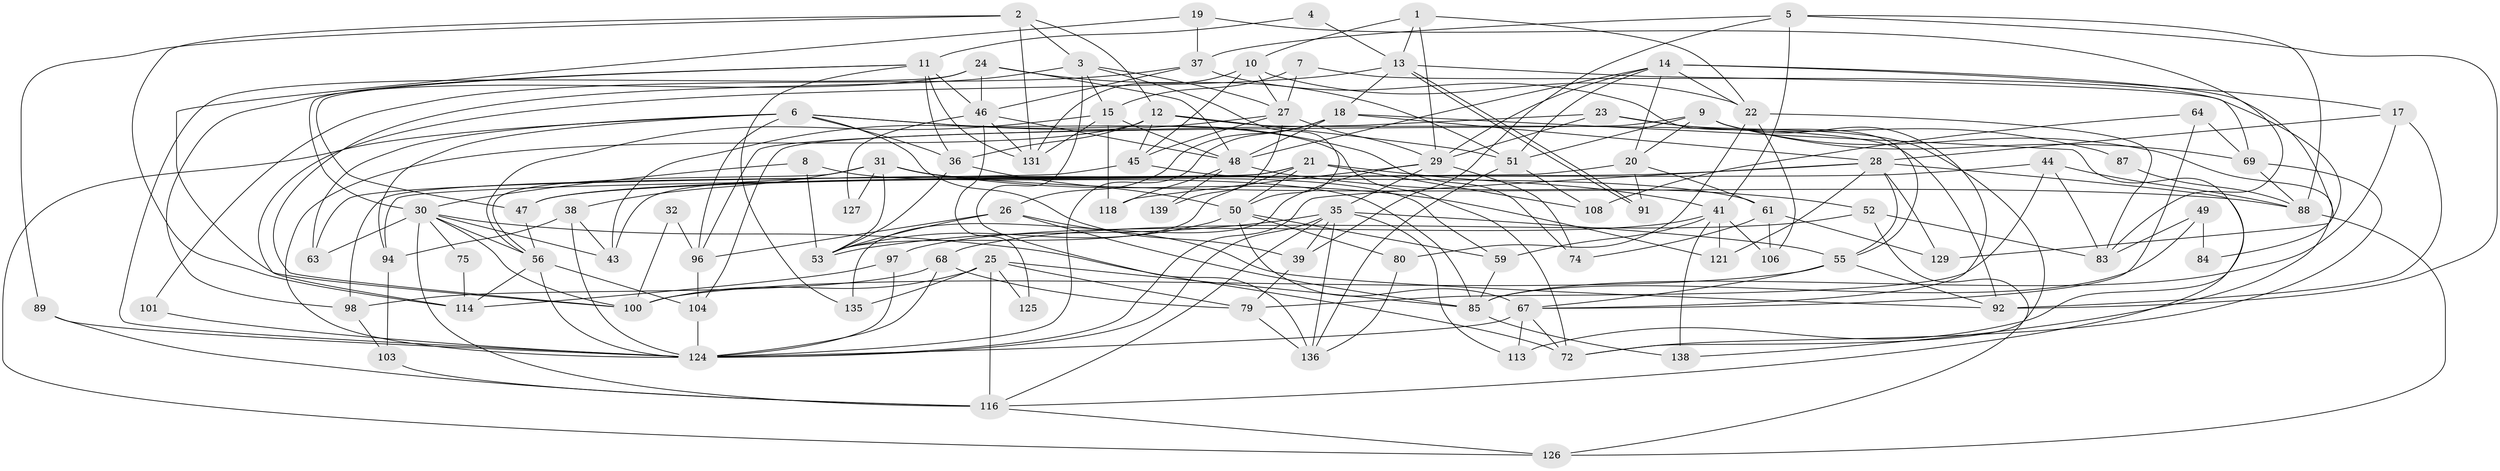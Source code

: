 // original degree distribution, {4: 0.32857142857142857, 3: 0.2785714285714286, 2: 0.10714285714285714, 7: 0.05, 6: 0.07857142857142857, 5: 0.15, 9: 0.007142857142857143}
// Generated by graph-tools (version 1.1) at 2025/41/03/06/25 10:41:54]
// undirected, 95 vertices, 229 edges
graph export_dot {
graph [start="1"]
  node [color=gray90,style=filled];
  1;
  2 [super="+123"];
  3 [super="+111"];
  4;
  5 [super="+54"];
  6 [super="+34"];
  7;
  8;
  9 [super="+42"];
  10 [super="+62"];
  11 [super="+76"];
  12 [super="+16"];
  13;
  14 [super="+57"];
  15 [super="+40"];
  17 [super="+120"];
  18;
  19;
  20;
  21 [super="+65"];
  22 [super="+77"];
  23 [super="+60"];
  24 [super="+95"];
  25 [super="+58"];
  26 [super="+134"];
  27 [super="+132"];
  28 [super="+33"];
  29 [super="+70"];
  30 [super="+140"];
  31 [super="+73"];
  32;
  35 [super="+78"];
  36;
  37 [super="+86"];
  38;
  39;
  41 [super="+66"];
  43;
  44;
  45 [super="+122"];
  46 [super="+71"];
  47;
  48 [super="+130"];
  49;
  50 [super="+105"];
  51 [super="+81"];
  52;
  53 [super="+115"];
  55;
  56 [super="+82"];
  59 [super="+119"];
  61;
  63 [super="+93"];
  64;
  67 [super="+128"];
  68;
  69 [super="+102"];
  72 [super="+137"];
  74;
  75;
  79 [super="+90"];
  80;
  83 [super="+112"];
  84;
  85 [super="+109"];
  87;
  88;
  89;
  91;
  92;
  94 [super="+110"];
  96;
  97;
  98 [super="+99"];
  100 [super="+107"];
  101;
  103;
  104;
  106;
  108;
  113;
  114;
  116 [super="+117"];
  118;
  121;
  124 [super="+133"];
  125;
  126;
  127;
  129;
  131;
  135;
  136;
  138;
  139;
  1 -- 13;
  1 -- 29;
  1 -- 10;
  1 -- 22;
  2 -- 131;
  2 -- 12;
  2 -- 89;
  2 -- 3;
  2 -- 114;
  3 -- 100;
  3 -- 27;
  3 -- 136;
  3 -- 50;
  3 -- 15;
  4 -- 13;
  4 -- 11;
  5 -- 41;
  5 -- 92;
  5 -- 88;
  5 -- 37;
  5 -- 39;
  6 -- 126;
  6 -- 36;
  6 -- 63;
  6 -- 74;
  6 -- 96;
  6 -- 94;
  6 -- 39;
  6 -- 72;
  7 -- 15;
  7 -- 27;
  7 -- 84;
  8 -- 53;
  8 -- 30;
  8 -- 85;
  9 -- 67;
  9 -- 69;
  9 -- 104;
  9 -- 138;
  9 -- 20;
  9 -- 51;
  10 -- 131;
  10 -- 27;
  10 -- 22;
  10 -- 45;
  11 -- 135;
  11 -- 36;
  11 -- 46 [weight=2];
  11 -- 30;
  11 -- 131;
  11 -- 47;
  12 -- 92;
  12 -- 36;
  12 -- 124;
  12 -- 51;
  12 -- 45;
  13 -- 18;
  13 -- 91;
  13 -- 91;
  13 -- 114;
  13 -- 69;
  14 -- 20;
  14 -- 51;
  14 -- 129;
  14 -- 17;
  14 -- 29;
  14 -- 22;
  14 -- 48;
  15 -- 118;
  15 -- 48;
  15 -- 56;
  15 -- 131;
  17 -- 92;
  17 -- 85;
  17 -- 28;
  18 -- 113;
  18 -- 48;
  18 -- 124;
  18 -- 28;
  18 -- 26;
  19 -- 100;
  19 -- 37;
  19 -- 83;
  20 -- 61;
  20 -- 91;
  20 -- 94;
  21 -- 98;
  21 -- 53;
  21 -- 108;
  21 -- 50;
  21 -- 41;
  21 -- 43;
  22 -- 80;
  22 -- 106;
  22 -- 83;
  23 -- 29;
  23 -- 87;
  23 -- 96;
  23 -- 72;
  24 -- 51;
  24 -- 48;
  24 -- 124;
  24 -- 46;
  24 -- 98;
  25 -- 85;
  25 -- 100;
  25 -- 125;
  25 -- 135;
  25 -- 116;
  25 -- 79;
  26 -- 96;
  26 -- 92;
  26 -- 53;
  26 -- 85;
  27 -- 29;
  27 -- 43 [weight=2];
  27 -- 45;
  27 -- 139;
  28 -- 47;
  28 -- 124;
  28 -- 129;
  28 -- 116;
  28 -- 55;
  28 -- 121;
  29 -- 74;
  29 -- 135;
  29 -- 35;
  29 -- 118;
  30 -- 56;
  30 -- 43;
  30 -- 72;
  30 -- 100;
  30 -- 116;
  30 -- 75;
  30 -- 63;
  31 -- 121;
  31 -- 127;
  31 -- 88;
  31 -- 38;
  31 -- 56;
  31 -- 53;
  31 -- 59;
  32 -- 96;
  32 -- 100;
  35 -- 136;
  35 -- 39;
  35 -- 113;
  35 -- 124;
  35 -- 55;
  35 -- 116;
  35 -- 53;
  36 -- 50;
  36 -- 53;
  37 -- 101;
  37 -- 46;
  37 -- 55;
  38 -- 124;
  38 -- 43;
  38 -- 94;
  39 -- 79;
  41 -- 59;
  41 -- 106;
  41 -- 138;
  41 -- 97;
  41 -- 121;
  44 -- 83;
  44 -- 47;
  44 -- 79;
  44 -- 88;
  45 -- 61;
  45 -- 63;
  46 -- 125;
  46 -- 131;
  46 -- 127;
  46 -- 48;
  47 -- 56;
  48 -- 52;
  48 -- 118;
  48 -- 139;
  49 -- 85;
  49 -- 84;
  49 -- 83;
  50 -- 80;
  50 -- 53;
  50 -- 59;
  50 -- 67;
  51 -- 136;
  51 -- 108;
  52 -- 126;
  52 -- 68;
  52 -- 83;
  55 -- 67;
  55 -- 92;
  55 -- 100;
  56 -- 124;
  56 -- 104;
  56 -- 114;
  59 -- 85;
  61 -- 129;
  61 -- 74;
  61 -- 106;
  64 -- 108;
  64 -- 69;
  64 -- 67;
  67 -- 72;
  67 -- 113;
  67 -- 124;
  68 -- 79;
  68 -- 98;
  68 -- 124;
  69 -- 72;
  69 -- 88;
  75 -- 114;
  79 -- 136;
  80 -- 136;
  85 -- 138;
  87 -- 88;
  88 -- 126;
  89 -- 124;
  89 -- 116;
  94 -- 103;
  96 -- 104;
  97 -- 114;
  97 -- 124;
  98 -- 103;
  101 -- 124;
  103 -- 116;
  104 -- 124;
  116 -- 126;
}
